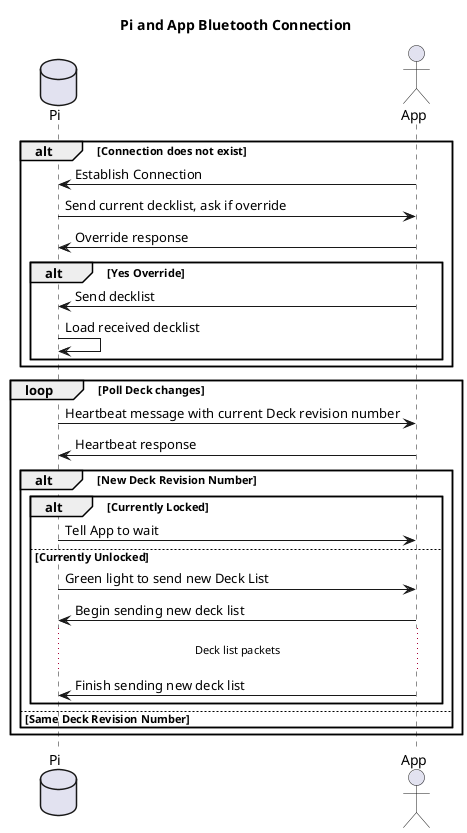 @startuml

title Pi and App Bluetooth Connection

database Pi
actor App

alt Connection does not exist
    App -> Pi: Establish Connection
    Pi -> App: Send current decklist, ask if override
    App -> Pi: Override response
    alt Yes Override
        App -> Pi: Send decklist
        Pi -> Pi: Load received decklist
    end
end 

loop Poll Deck changes
    Pi -> App: Heartbeat message with current Deck revision number
    
    App ->  Pi: Heartbeat response
    alt New Deck Revision Number
        alt Currently Locked
            Pi -> App: Tell App to wait
        else Currently Unlocked
            Pi -> App: Green light to send new Deck List
            App -> Pi: Begin sending new deck list
            ... Deck list packets ...
            App -> Pi: Finish sending new deck list
        end
        
    else Same Deck Revision Number
    end
    
end

@enduml